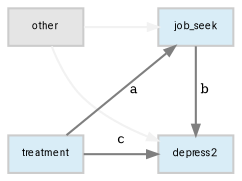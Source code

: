 digraph mediation {
graph [rankdir = TB  bgcolor=transparent]

    
node [shape = rectangle style=filled color=gray80 width=.5 height=.25 fontname=Roboto fixedsize=true fontsize="5%"]

node [fillcolor="gray90" ]
    other; 
node [fillcolor="#d9edf7" ]
    treatment;  depress2; job_seek;
 
 subgraph {
    rank = same;
    treatment;  depress2;
 }
 subgraph {
    rank = same;
    other; job_seek;
 }



edge [color=gray95 fontsize=6 style=filled arrowsize=.5]
other -> depress2 [];
other -> job_seek [];

edge [color=gray50 fontsize=6 style=filled arrowsize=.5]
treatment -> job_seek[label=" a" ]; 
job_seek -> depress2[label=" b" ]; 
treatment -> depress2 [label = " c " ];

}
